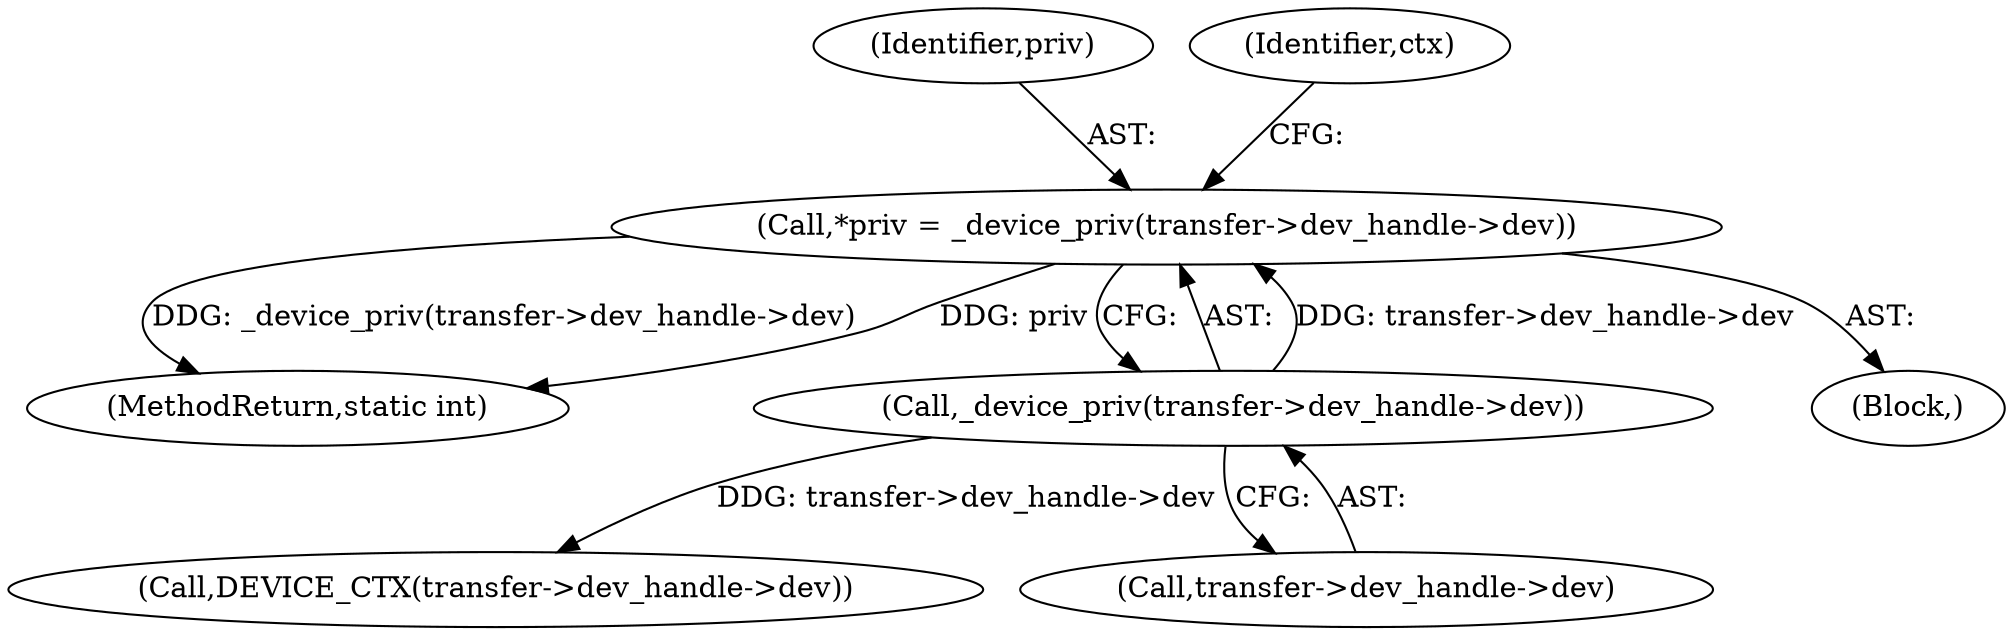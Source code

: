 digraph "1_Chrome_ac149a8d4371c0e01e0934fdd57b09e86f96b5b9_25@pointer" {
"1000124" [label="(Call,*priv = _device_priv(transfer->dev_handle->dev))"];
"1000126" [label="(Call,_device_priv(transfer->dev_handle->dev))"];
"1000125" [label="(Identifier,priv)"];
"1000124" [label="(Call,*priv = _device_priv(transfer->dev_handle->dev))"];
"1000477" [label="(MethodReturn,static int)"];
"1000103" [label="(Block,)"];
"1000135" [label="(Call,DEVICE_CTX(transfer->dev_handle->dev))"];
"1000127" [label="(Call,transfer->dev_handle->dev)"];
"1000134" [label="(Identifier,ctx)"];
"1000126" [label="(Call,_device_priv(transfer->dev_handle->dev))"];
"1000124" -> "1000103"  [label="AST: "];
"1000124" -> "1000126"  [label="CFG: "];
"1000125" -> "1000124"  [label="AST: "];
"1000126" -> "1000124"  [label="AST: "];
"1000134" -> "1000124"  [label="CFG: "];
"1000124" -> "1000477"  [label="DDG: _device_priv(transfer->dev_handle->dev)"];
"1000124" -> "1000477"  [label="DDG: priv"];
"1000126" -> "1000124"  [label="DDG: transfer->dev_handle->dev"];
"1000126" -> "1000127"  [label="CFG: "];
"1000127" -> "1000126"  [label="AST: "];
"1000126" -> "1000135"  [label="DDG: transfer->dev_handle->dev"];
}
